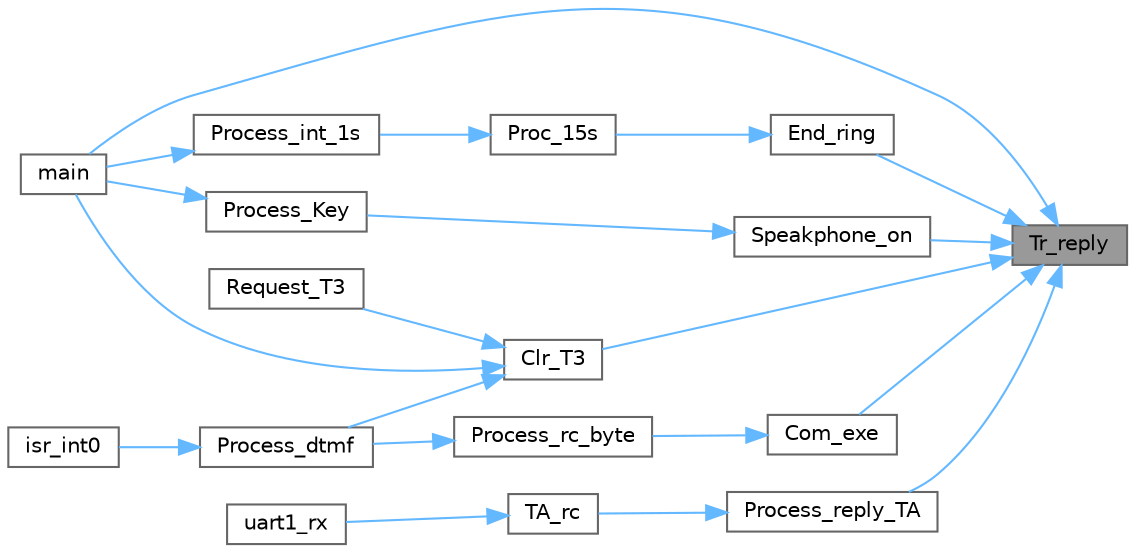 digraph "Tr_reply"
{
 // LATEX_PDF_SIZE
  bgcolor="transparent";
  edge [fontname=Helvetica,fontsize=10,labelfontname=Helvetica,labelfontsize=10];
  node [fontname=Helvetica,fontsize=10,shape=box,height=0.2,width=0.4];
  rankdir="RL";
  Node1 [label="Tr_reply",height=0.2,width=0.4,color="gray40", fillcolor="grey60", style="filled", fontcolor="black",tooltip=" "];
  Node1 -> Node2 [dir="back",color="steelblue1",style="solid"];
  Node2 [label="Clr_T3",height=0.2,width=0.4,color="grey40", fillcolor="white", style="filled",URL="$_d_t_m_f_8c.html#a5af109580859f57795308f61d16da434",tooltip=" "];
  Node2 -> Node3 [dir="back",color="steelblue1",style="solid"];
  Node3 [label="main",height=0.2,width=0.4,color="grey40", fillcolor="white", style="filled",URL="$core_8c.html#a6288eba0f8e8ad3ab1544ad731eb7667",tooltip=" "];
  Node2 -> Node4 [dir="back",color="steelblue1",style="solid"];
  Node4 [label="Process_dtmf",height=0.2,width=0.4,color="grey40", fillcolor="white", style="filled",URL="$_d_t_m_f_8c.html#a4f548c2e1f885779faa97ceeecda4ac2",tooltip=" "];
  Node4 -> Node5 [dir="back",color="steelblue1",style="solid"];
  Node5 [label="isr_int0",height=0.2,width=0.4,color="grey40", fillcolor="white", style="filled",URL="$_isr_8c.html#aa930e2fd461b6f5036703b0c30a76633",tooltip=" "];
  Node2 -> Node6 [dir="back",color="steelblue1",style="solid"];
  Node6 [label="Request_T3",height=0.2,width=0.4,color="grey40", fillcolor="white", style="filled",URL="$_d_t_m_f_8c.html#ab91c129ebae46f359751366cc62d81a0",tooltip=" "];
  Node1 -> Node7 [dir="back",color="steelblue1",style="solid"];
  Node7 [label="Com_exe",height=0.2,width=0.4,color="grey40", fillcolor="white", style="filled",URL="$_d_t_m_f_8c.html#a526b85cf23c4c7ef482aa9414bb47a09",tooltip=" "];
  Node7 -> Node8 [dir="back",color="steelblue1",style="solid"];
  Node8 [label="Process_rc_byte",height=0.2,width=0.4,color="grey40", fillcolor="white", style="filled",URL="$_d_t_m_f_8c.html#aa9c31f6c78820cda66ed03242d9b1c19",tooltip=" "];
  Node8 -> Node4 [dir="back",color="steelblue1",style="solid"];
  Node1 -> Node9 [dir="back",color="steelblue1",style="solid"];
  Node9 [label="End_ring",height=0.2,width=0.4,color="grey40", fillcolor="white", style="filled",URL="$_t_o_8c.html#abff402aad527aa3fec79e54d26bca6c9",tooltip=" "];
  Node9 -> Node10 [dir="back",color="steelblue1",style="solid"];
  Node10 [label="Proc_15s",height=0.2,width=0.4,color="grey40", fillcolor="white", style="filled",URL="$_t_o_8c.html#afbcd932e5ba2a74a910767d4923d95e7",tooltip=" "];
  Node10 -> Node11 [dir="back",color="steelblue1",style="solid"];
  Node11 [label="Process_int_1s",height=0.2,width=0.4,color="grey40", fillcolor="white", style="filled",URL="$_t_o_8c.html#a7f401af429e857d8903ad4736179004f",tooltip=" "];
  Node11 -> Node3 [dir="back",color="steelblue1",style="solid"];
  Node1 -> Node3 [dir="back",color="steelblue1",style="solid"];
  Node1 -> Node12 [dir="back",color="steelblue1",style="solid"];
  Node12 [label="Process_reply_TA",height=0.2,width=0.4,color="grey40", fillcolor="white", style="filled",URL="$_d_t_m_f_8c.html#af8890230f6b986de26f9286d526ea59a",tooltip=" "];
  Node12 -> Node13 [dir="back",color="steelblue1",style="solid"];
  Node13 [label="TA_rc",height=0.2,width=0.4,color="grey40", fillcolor="white", style="filled",URL="$_d_t_m_f_8c.html#af7a6d3a607f8005b25b939379a3b71da",tooltip=" "];
  Node13 -> Node14 [dir="back",color="steelblue1",style="solid"];
  Node14 [label="uart1_rx",height=0.2,width=0.4,color="grey40", fillcolor="white", style="filled",URL="$_isr_8c.html#ae563257500f22bfd70e277b06320f7db",tooltip=" "];
  Node1 -> Node15 [dir="back",color="steelblue1",style="solid"];
  Node15 [label="Speakphone_on",height=0.2,width=0.4,color="grey40", fillcolor="white", style="filled",URL="$_t_o_8c.html#a43cb723bbdcbff82df29c9af0a749ef1",tooltip=" "];
  Node15 -> Node16 [dir="back",color="steelblue1",style="solid"];
  Node16 [label="Process_Key",height=0.2,width=0.4,color="grey40", fillcolor="white", style="filled",URL="$_t_o_8c.html#a23d088966967f0ce9c2456835eac1524",tooltip=" "];
  Node16 -> Node3 [dir="back",color="steelblue1",style="solid"];
}
